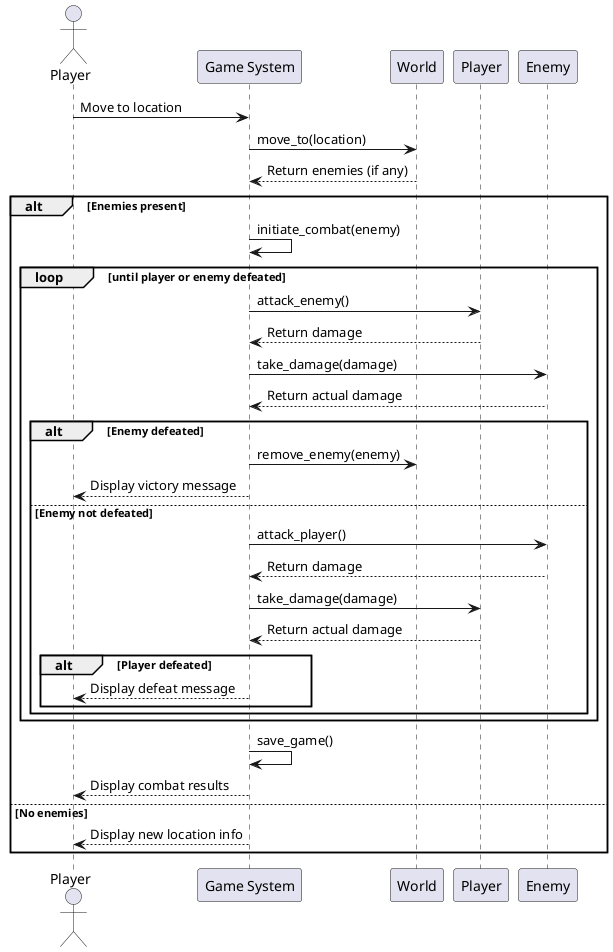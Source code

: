@startuml
actor Player
participant "Game System" as Game
participant "World" as World
participant "Player" as PlayerObj
participant "Enemy" as EnemyObj

Player -> Game: Move to location
Game -> World: move_to(location)
World --> Game: Return enemies (if any)
alt Enemies present
    Game -> Game: initiate_combat(enemy)
    loop until player or enemy defeated
        Game -> PlayerObj: attack_enemy()
        PlayerObj --> Game: Return damage
        Game -> EnemyObj: take_damage(damage)
        EnemyObj --> Game: Return actual damage
        alt Enemy defeated
            Game -> World: remove_enemy(enemy)
            Game --> Player: Display victory message
        else Enemy not defeated
            Game -> EnemyObj: attack_player()
            EnemyObj --> Game: Return damage
            Game -> PlayerObj: take_damage(damage)
            PlayerObj --> Game: Return actual damage
            alt Player defeated
                Game --> Player: Display defeat message
            end
        end
    end
    Game -> Game: save_game()
    Game --> Player: Display combat results
else No enemies
    Game --> Player: Display new location info
end
@enduml
